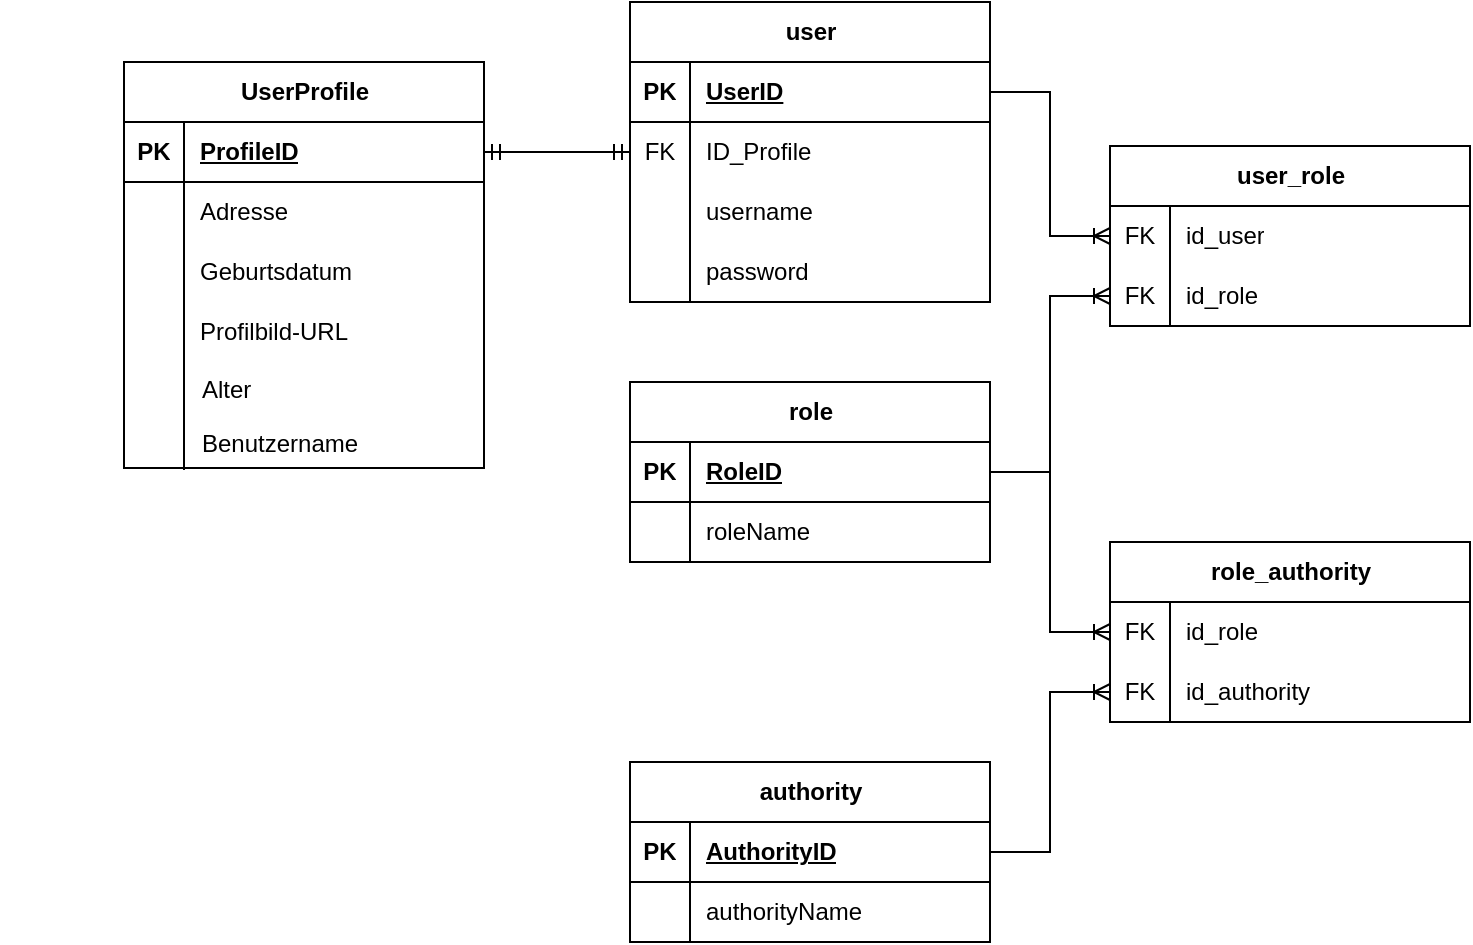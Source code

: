 <mxfile version="21.6.5" type="device">
  <diagram name="Page-1" id="c4acf3e9-155e-7222-9cf6-157b1a14988f">
    <mxGraphModel dx="1421" dy="491" grid="1" gridSize="10" guides="1" tooltips="1" connect="1" arrows="1" fold="1" page="0" pageScale="1" pageWidth="850" pageHeight="1100" background="none" math="0" shadow="0">
      <root>
        <mxCell id="0" />
        <mxCell id="1" parent="0" />
        <mxCell id="7Qswn8oO7oXbd6gMJKXB-27" value="role" style="shape=table;startSize=30;container=1;collapsible=1;childLayout=tableLayout;fixedRows=1;rowLines=0;fontStyle=1;align=center;resizeLast=1;html=1;" parent="1" vertex="1">
          <mxGeometry x="-74" y="470" width="180" height="90" as="geometry">
            <mxRectangle x="-74" y="470" width="60" height="30" as="alternateBounds" />
          </mxGeometry>
        </mxCell>
        <mxCell id="7Qswn8oO7oXbd6gMJKXB-28" value="" style="shape=tableRow;horizontal=0;startSize=0;swimlaneHead=0;swimlaneBody=0;fillColor=none;collapsible=0;dropTarget=0;points=[[0,0.5],[1,0.5]];portConstraint=eastwest;top=0;left=0;right=0;bottom=1;" parent="7Qswn8oO7oXbd6gMJKXB-27" vertex="1">
          <mxGeometry y="30" width="180" height="30" as="geometry" />
        </mxCell>
        <mxCell id="7Qswn8oO7oXbd6gMJKXB-29" value="PK" style="shape=partialRectangle;connectable=0;fillColor=none;top=0;left=0;bottom=0;right=0;fontStyle=1;overflow=hidden;whiteSpace=wrap;html=1;" parent="7Qswn8oO7oXbd6gMJKXB-28" vertex="1">
          <mxGeometry width="30" height="30" as="geometry">
            <mxRectangle width="30" height="30" as="alternateBounds" />
          </mxGeometry>
        </mxCell>
        <mxCell id="7Qswn8oO7oXbd6gMJKXB-30" value="&lt;div&gt;RoleID&lt;/div&gt;" style="shape=partialRectangle;connectable=0;fillColor=none;top=0;left=0;bottom=0;right=0;align=left;spacingLeft=6;fontStyle=5;overflow=hidden;whiteSpace=wrap;html=1;" parent="7Qswn8oO7oXbd6gMJKXB-28" vertex="1">
          <mxGeometry x="30" width="150" height="30" as="geometry">
            <mxRectangle width="150" height="30" as="alternateBounds" />
          </mxGeometry>
        </mxCell>
        <mxCell id="7Qswn8oO7oXbd6gMJKXB-31" value="" style="shape=tableRow;horizontal=0;startSize=0;swimlaneHead=0;swimlaneBody=0;fillColor=none;collapsible=0;dropTarget=0;points=[[0,0.5],[1,0.5]];portConstraint=eastwest;top=0;left=0;right=0;bottom=0;" parent="7Qswn8oO7oXbd6gMJKXB-27" vertex="1">
          <mxGeometry y="60" width="180" height="30" as="geometry" />
        </mxCell>
        <mxCell id="7Qswn8oO7oXbd6gMJKXB-32" value="" style="shape=partialRectangle;connectable=0;fillColor=none;top=0;left=0;bottom=0;right=0;editable=1;overflow=hidden;whiteSpace=wrap;html=1;" parent="7Qswn8oO7oXbd6gMJKXB-31" vertex="1">
          <mxGeometry width="30" height="30" as="geometry">
            <mxRectangle width="30" height="30" as="alternateBounds" />
          </mxGeometry>
        </mxCell>
        <mxCell id="7Qswn8oO7oXbd6gMJKXB-33" value="roleName" style="shape=partialRectangle;connectable=0;fillColor=none;top=0;left=0;bottom=0;right=0;align=left;spacingLeft=6;overflow=hidden;whiteSpace=wrap;html=1;" parent="7Qswn8oO7oXbd6gMJKXB-31" vertex="1">
          <mxGeometry x="30" width="150" height="30" as="geometry">
            <mxRectangle width="150" height="30" as="alternateBounds" />
          </mxGeometry>
        </mxCell>
        <mxCell id="7Qswn8oO7oXbd6gMJKXB-66" value="UserProfile" style="shape=table;startSize=30;container=1;collapsible=1;childLayout=tableLayout;fixedRows=1;rowLines=0;fontStyle=1;align=center;resizeLast=1;html=1;" parent="1" vertex="1">
          <mxGeometry x="-327" y="310" width="180" height="203" as="geometry">
            <mxRectangle x="-327" y="310" width="100" height="30" as="alternateBounds" />
          </mxGeometry>
        </mxCell>
        <mxCell id="7Qswn8oO7oXbd6gMJKXB-67" value="" style="shape=tableRow;horizontal=0;startSize=0;swimlaneHead=0;swimlaneBody=0;fillColor=none;collapsible=0;dropTarget=0;points=[[0,0.5],[1,0.5]];portConstraint=eastwest;top=0;left=0;right=0;bottom=1;" parent="7Qswn8oO7oXbd6gMJKXB-66" vertex="1">
          <mxGeometry y="30" width="180" height="30" as="geometry" />
        </mxCell>
        <mxCell id="7Qswn8oO7oXbd6gMJKXB-68" value="PK" style="shape=partialRectangle;connectable=0;fillColor=none;top=0;left=0;bottom=0;right=0;fontStyle=1;overflow=hidden;whiteSpace=wrap;html=1;" parent="7Qswn8oO7oXbd6gMJKXB-67" vertex="1">
          <mxGeometry width="30" height="30" as="geometry">
            <mxRectangle width="30" height="30" as="alternateBounds" />
          </mxGeometry>
        </mxCell>
        <mxCell id="7Qswn8oO7oXbd6gMJKXB-69" value="ProfileID" style="shape=partialRectangle;connectable=0;fillColor=none;top=0;left=0;bottom=0;right=0;align=left;spacingLeft=6;fontStyle=5;overflow=hidden;whiteSpace=wrap;html=1;" parent="7Qswn8oO7oXbd6gMJKXB-67" vertex="1">
          <mxGeometry x="30" width="150" height="30" as="geometry">
            <mxRectangle width="150" height="30" as="alternateBounds" />
          </mxGeometry>
        </mxCell>
        <mxCell id="7Qswn8oO7oXbd6gMJKXB-70" value="" style="shape=tableRow;horizontal=0;startSize=0;swimlaneHead=0;swimlaneBody=0;fillColor=none;collapsible=0;dropTarget=0;points=[[0,0.5],[1,0.5]];portConstraint=eastwest;top=0;left=0;right=0;bottom=0;" parent="7Qswn8oO7oXbd6gMJKXB-66" vertex="1">
          <mxGeometry y="60" width="180" height="30" as="geometry" />
        </mxCell>
        <mxCell id="7Qswn8oO7oXbd6gMJKXB-71" value="" style="shape=partialRectangle;connectable=0;fillColor=none;top=0;left=0;bottom=0;right=0;editable=1;overflow=hidden;whiteSpace=wrap;html=1;" parent="7Qswn8oO7oXbd6gMJKXB-70" vertex="1">
          <mxGeometry width="30" height="30" as="geometry">
            <mxRectangle width="30" height="30" as="alternateBounds" />
          </mxGeometry>
        </mxCell>
        <mxCell id="7Qswn8oO7oXbd6gMJKXB-72" value="&lt;div&gt;Adresse&lt;/div&gt;" style="shape=partialRectangle;connectable=0;fillColor=none;top=0;left=0;bottom=0;right=0;align=left;spacingLeft=6;overflow=hidden;whiteSpace=wrap;html=1;" parent="7Qswn8oO7oXbd6gMJKXB-70" vertex="1">
          <mxGeometry x="30" width="150" height="30" as="geometry">
            <mxRectangle width="150" height="30" as="alternateBounds" />
          </mxGeometry>
        </mxCell>
        <mxCell id="7Qswn8oO7oXbd6gMJKXB-73" value="" style="shape=tableRow;horizontal=0;startSize=0;swimlaneHead=0;swimlaneBody=0;fillColor=none;collapsible=0;dropTarget=0;points=[[0,0.5],[1,0.5]];portConstraint=eastwest;top=0;left=0;right=0;bottom=0;" parent="7Qswn8oO7oXbd6gMJKXB-66" vertex="1">
          <mxGeometry y="90" width="180" height="30" as="geometry" />
        </mxCell>
        <mxCell id="7Qswn8oO7oXbd6gMJKXB-74" value="" style="shape=partialRectangle;connectable=0;fillColor=none;top=0;left=0;bottom=0;right=0;editable=1;overflow=hidden;whiteSpace=wrap;html=1;" parent="7Qswn8oO7oXbd6gMJKXB-73" vertex="1">
          <mxGeometry width="30" height="30" as="geometry">
            <mxRectangle width="30" height="30" as="alternateBounds" />
          </mxGeometry>
        </mxCell>
        <mxCell id="7Qswn8oO7oXbd6gMJKXB-75" value="Geburtsdatum" style="shape=partialRectangle;connectable=0;fillColor=none;top=0;left=0;bottom=0;right=0;align=left;spacingLeft=6;overflow=hidden;whiteSpace=wrap;html=1;" parent="7Qswn8oO7oXbd6gMJKXB-73" vertex="1">
          <mxGeometry x="30" width="150" height="30" as="geometry">
            <mxRectangle width="150" height="30" as="alternateBounds" />
          </mxGeometry>
        </mxCell>
        <mxCell id="7Qswn8oO7oXbd6gMJKXB-76" value="" style="shape=tableRow;horizontal=0;startSize=0;swimlaneHead=0;swimlaneBody=0;fillColor=none;collapsible=0;dropTarget=0;points=[[0,0.5],[1,0.5]];portConstraint=eastwest;top=0;left=0;right=0;bottom=0;" parent="7Qswn8oO7oXbd6gMJKXB-66" vertex="1">
          <mxGeometry y="120" width="180" height="30" as="geometry" />
        </mxCell>
        <mxCell id="7Qswn8oO7oXbd6gMJKXB-77" value="" style="shape=partialRectangle;connectable=0;fillColor=none;top=0;left=0;bottom=0;right=0;editable=1;overflow=hidden;whiteSpace=wrap;html=1;" parent="7Qswn8oO7oXbd6gMJKXB-76" vertex="1">
          <mxGeometry width="30" height="30" as="geometry">
            <mxRectangle width="30" height="30" as="alternateBounds" />
          </mxGeometry>
        </mxCell>
        <mxCell id="7Qswn8oO7oXbd6gMJKXB-78" value="Profilbild-URL" style="shape=partialRectangle;connectable=0;fillColor=none;top=0;left=0;bottom=0;right=0;align=left;spacingLeft=6;overflow=hidden;whiteSpace=wrap;html=1;" parent="7Qswn8oO7oXbd6gMJKXB-76" vertex="1">
          <mxGeometry x="30" width="150" height="30" as="geometry">
            <mxRectangle width="150" height="30" as="alternateBounds" />
          </mxGeometry>
        </mxCell>
        <mxCell id="7Qswn8oO7oXbd6gMJKXB-79" value="role_authority" style="shape=table;startSize=30;container=1;collapsible=1;childLayout=tableLayout;fixedRows=1;rowLines=0;fontStyle=1;align=center;resizeLast=1;html=1;" parent="1" vertex="1">
          <mxGeometry x="166" y="550" width="180" height="90" as="geometry">
            <mxRectangle x="166" y="550" width="120" height="30" as="alternateBounds" />
          </mxGeometry>
        </mxCell>
        <mxCell id="7Qswn8oO7oXbd6gMJKXB-83" value="" style="shape=tableRow;horizontal=0;startSize=0;swimlaneHead=0;swimlaneBody=0;fillColor=none;collapsible=0;dropTarget=0;points=[[0,0.5],[1,0.5]];portConstraint=eastwest;top=0;left=0;right=0;bottom=0;" parent="7Qswn8oO7oXbd6gMJKXB-79" vertex="1">
          <mxGeometry y="30" width="180" height="30" as="geometry" />
        </mxCell>
        <mxCell id="7Qswn8oO7oXbd6gMJKXB-84" value="&lt;div&gt;FK&lt;/div&gt;" style="shape=partialRectangle;connectable=0;fillColor=none;top=0;left=0;bottom=0;right=0;editable=1;overflow=hidden;whiteSpace=wrap;html=1;" parent="7Qswn8oO7oXbd6gMJKXB-83" vertex="1">
          <mxGeometry width="30" height="30" as="geometry">
            <mxRectangle width="30" height="30" as="alternateBounds" />
          </mxGeometry>
        </mxCell>
        <mxCell id="7Qswn8oO7oXbd6gMJKXB-85" value="id_role" style="shape=partialRectangle;connectable=0;fillColor=none;top=0;left=0;bottom=0;right=0;align=left;spacingLeft=6;overflow=hidden;whiteSpace=wrap;html=1;" parent="7Qswn8oO7oXbd6gMJKXB-83" vertex="1">
          <mxGeometry x="30" width="150" height="30" as="geometry">
            <mxRectangle width="150" height="30" as="alternateBounds" />
          </mxGeometry>
        </mxCell>
        <mxCell id="7Qswn8oO7oXbd6gMJKXB-86" value="" style="shape=tableRow;horizontal=0;startSize=0;swimlaneHead=0;swimlaneBody=0;fillColor=none;collapsible=0;dropTarget=0;points=[[0,0.5],[1,0.5]];portConstraint=eastwest;top=0;left=0;right=0;bottom=0;" parent="7Qswn8oO7oXbd6gMJKXB-79" vertex="1">
          <mxGeometry y="60" width="180" height="30" as="geometry" />
        </mxCell>
        <mxCell id="7Qswn8oO7oXbd6gMJKXB-87" value="FK" style="shape=partialRectangle;connectable=0;fillColor=none;top=0;left=0;bottom=0;right=0;editable=1;overflow=hidden;whiteSpace=wrap;html=1;" parent="7Qswn8oO7oXbd6gMJKXB-86" vertex="1">
          <mxGeometry width="30" height="30" as="geometry">
            <mxRectangle width="30" height="30" as="alternateBounds" />
          </mxGeometry>
        </mxCell>
        <mxCell id="7Qswn8oO7oXbd6gMJKXB-88" value="id_authority" style="shape=partialRectangle;connectable=0;fillColor=none;top=0;left=0;bottom=0;right=0;align=left;spacingLeft=6;overflow=hidden;whiteSpace=wrap;html=1;" parent="7Qswn8oO7oXbd6gMJKXB-86" vertex="1">
          <mxGeometry x="30" width="150" height="30" as="geometry">
            <mxRectangle width="150" height="30" as="alternateBounds" />
          </mxGeometry>
        </mxCell>
        <mxCell id="7Qswn8oO7oXbd6gMJKXB-94" value="" style="edgeStyle=entityRelationEdgeStyle;fontSize=12;html=1;endArrow=ERoneToMany;rounded=0;entryX=0;entryY=0.5;entryDx=0;entryDy=0;" parent="1" source="7Qswn8oO7oXbd6gMJKXB-28" target="7Qswn8oO7oXbd6gMJKXB-83" edge="1">
          <mxGeometry width="100" height="100" relative="1" as="geometry">
            <mxPoint x="106" y="516" as="sourcePoint" />
            <mxPoint x="326.68" y="793.37" as="targetPoint" />
            <Array as="points">
              <mxPoint y="797" />
            </Array>
          </mxGeometry>
        </mxCell>
        <mxCell id="7Qswn8oO7oXbd6gMJKXB-95" value="" style="edgeStyle=entityRelationEdgeStyle;fontSize=12;html=1;endArrow=ERoneToMany;rounded=0;entryX=0;entryY=0.5;entryDx=0;entryDy=0;" parent="1" source="U83gmzrRyfJ5Kk91y9dQ-15" target="7Qswn8oO7oXbd6gMJKXB-86" edge="1">
          <mxGeometry width="100" height="100" relative="1" as="geometry">
            <mxPoint x="130" y="935" as="sourcePoint" />
            <mxPoint x="166" y="831" as="targetPoint" />
          </mxGeometry>
        </mxCell>
        <mxCell id="7Qswn8oO7oXbd6gMJKXB-96" value="user_role" style="shape=table;startSize=30;container=1;collapsible=1;childLayout=tableLayout;fixedRows=1;rowLines=0;fontStyle=1;align=center;resizeLast=1;html=1;" parent="1" vertex="1">
          <mxGeometry x="166" y="352" width="180" height="90" as="geometry">
            <mxRectangle x="166" y="352" width="90" height="30" as="alternateBounds" />
          </mxGeometry>
        </mxCell>
        <mxCell id="7Qswn8oO7oXbd6gMJKXB-97" value="" style="shape=tableRow;horizontal=0;startSize=0;swimlaneHead=0;swimlaneBody=0;fillColor=none;collapsible=0;dropTarget=0;points=[[0,0.5],[1,0.5]];portConstraint=eastwest;top=0;left=0;right=0;bottom=0;" parent="7Qswn8oO7oXbd6gMJKXB-96" vertex="1">
          <mxGeometry y="30" width="180" height="30" as="geometry" />
        </mxCell>
        <mxCell id="7Qswn8oO7oXbd6gMJKXB-98" value="&lt;div&gt;FK&lt;/div&gt;" style="shape=partialRectangle;connectable=0;fillColor=none;top=0;left=0;bottom=0;right=0;editable=1;overflow=hidden;whiteSpace=wrap;html=1;" parent="7Qswn8oO7oXbd6gMJKXB-97" vertex="1">
          <mxGeometry width="30" height="30" as="geometry">
            <mxRectangle width="30" height="30" as="alternateBounds" />
          </mxGeometry>
        </mxCell>
        <mxCell id="7Qswn8oO7oXbd6gMJKXB-99" value="id_user" style="shape=partialRectangle;connectable=0;fillColor=none;top=0;left=0;bottom=0;right=0;align=left;spacingLeft=6;overflow=hidden;whiteSpace=wrap;html=1;" parent="7Qswn8oO7oXbd6gMJKXB-97" vertex="1">
          <mxGeometry x="30" width="150" height="30" as="geometry">
            <mxRectangle width="150" height="30" as="alternateBounds" />
          </mxGeometry>
        </mxCell>
        <mxCell id="7Qswn8oO7oXbd6gMJKXB-100" value="" style="shape=tableRow;horizontal=0;startSize=0;swimlaneHead=0;swimlaneBody=0;fillColor=none;collapsible=0;dropTarget=0;points=[[0,0.5],[1,0.5]];portConstraint=eastwest;top=0;left=0;right=0;bottom=0;" parent="7Qswn8oO7oXbd6gMJKXB-96" vertex="1">
          <mxGeometry y="60" width="180" height="30" as="geometry" />
        </mxCell>
        <mxCell id="7Qswn8oO7oXbd6gMJKXB-101" value="FK" style="shape=partialRectangle;connectable=0;fillColor=none;top=0;left=0;bottom=0;right=0;editable=1;overflow=hidden;whiteSpace=wrap;html=1;" parent="7Qswn8oO7oXbd6gMJKXB-100" vertex="1">
          <mxGeometry width="30" height="30" as="geometry">
            <mxRectangle width="30" height="30" as="alternateBounds" />
          </mxGeometry>
        </mxCell>
        <mxCell id="7Qswn8oO7oXbd6gMJKXB-102" value="id_role" style="shape=partialRectangle;connectable=0;fillColor=none;top=0;left=0;bottom=0;right=0;align=left;spacingLeft=6;overflow=hidden;whiteSpace=wrap;html=1;" parent="7Qswn8oO7oXbd6gMJKXB-100" vertex="1">
          <mxGeometry x="30" width="150" height="30" as="geometry">
            <mxRectangle width="150" height="30" as="alternateBounds" />
          </mxGeometry>
        </mxCell>
        <mxCell id="7Qswn8oO7oXbd6gMJKXB-103" value="" style="edgeStyle=entityRelationEdgeStyle;fontSize=12;html=1;endArrow=ERoneToMany;rounded=0;entryX=0;entryY=0.5;entryDx=0;entryDy=0;" parent="1" source="7Qswn8oO7oXbd6gMJKXB-28" target="7Qswn8oO7oXbd6gMJKXB-100" edge="1">
          <mxGeometry width="100" height="100" relative="1" as="geometry">
            <mxPoint x="106" y="516" as="sourcePoint" />
            <mxPoint x="325" y="540" as="targetPoint" />
          </mxGeometry>
        </mxCell>
        <mxCell id="7Qswn8oO7oXbd6gMJKXB-104" value="" style="edgeStyle=entityRelationEdgeStyle;fontSize=12;html=1;endArrow=ERoneToMany;rounded=0;entryX=0;entryY=0.5;entryDx=0;entryDy=0;" parent="1" source="U83gmzrRyfJ5Kk91y9dQ-2" target="7Qswn8oO7oXbd6gMJKXB-97" edge="1">
          <mxGeometry width="100" height="100" relative="1" as="geometry">
            <mxPoint x="106" y="326" as="sourcePoint" />
            <mxPoint x="325" y="540" as="targetPoint" />
          </mxGeometry>
        </mxCell>
        <mxCell id="7Qswn8oO7oXbd6gMJKXB-106" value="" style="edgeStyle=entityRelationEdgeStyle;fontSize=12;html=1;endArrow=ERmandOne;startArrow=ERmandOne;rounded=0;exitX=1;exitY=0.5;exitDx=0;exitDy=0;" parent="1" source="7Qswn8oO7oXbd6gMJKXB-67" target="U83gmzrRyfJ5Kk91y9dQ-5" edge="1">
          <mxGeometry width="100" height="100" relative="1" as="geometry">
            <mxPoint x="-70" y="535" as="sourcePoint" />
            <mxPoint x="-74" y="356" as="targetPoint" />
          </mxGeometry>
        </mxCell>
        <mxCell id="7Qswn8oO7oXbd6gMJKXB-115" value="" style="shape=tableRow;horizontal=0;startSize=0;swimlaneHead=0;swimlaneBody=0;fillColor=none;collapsible=0;dropTarget=0;points=[[0,0.5],[1,0.5]];portConstraint=eastwest;top=0;left=0;right=0;bottom=0;" parent="1" vertex="1">
          <mxGeometry x="-388" y="459" width="180" height="30" as="geometry" />
        </mxCell>
        <mxCell id="7Qswn8oO7oXbd6gMJKXB-116" value="" style="shape=partialRectangle;connectable=0;fillColor=none;top=0;left=0;bottom=0;right=0;editable=1;overflow=hidden;whiteSpace=wrap;html=1;" parent="7Qswn8oO7oXbd6gMJKXB-115" vertex="1">
          <mxGeometry width="30" height="30" as="geometry">
            <mxRectangle width="30" height="30" as="alternateBounds" />
          </mxGeometry>
        </mxCell>
        <mxCell id="7Qswn8oO7oXbd6gMJKXB-117" value="Alter" style="shape=partialRectangle;connectable=0;fillColor=none;top=0;left=0;bottom=0;right=0;align=left;spacingLeft=6;overflow=hidden;whiteSpace=wrap;html=1;" parent="7Qswn8oO7oXbd6gMJKXB-115" vertex="1">
          <mxGeometry x="92" width="150" height="30" as="geometry">
            <mxRectangle width="150" height="30" as="alternateBounds" />
          </mxGeometry>
        </mxCell>
        <mxCell id="7Qswn8oO7oXbd6gMJKXB-118" value="" style="shape=tableRow;horizontal=0;startSize=0;swimlaneHead=0;swimlaneBody=0;fillColor=none;collapsible=0;dropTarget=0;points=[[0,0.5],[1,0.5]];portConstraint=eastwest;top=0;left=0;right=0;bottom=0;" parent="1" vertex="1">
          <mxGeometry x="-388" y="486" width="180" height="30" as="geometry" />
        </mxCell>
        <mxCell id="7Qswn8oO7oXbd6gMJKXB-119" value="" style="shape=partialRectangle;connectable=0;fillColor=none;top=0;left=0;bottom=0;right=0;editable=1;overflow=hidden;whiteSpace=wrap;html=1;" parent="7Qswn8oO7oXbd6gMJKXB-118" vertex="1">
          <mxGeometry width="30" height="30" as="geometry">
            <mxRectangle width="30" height="30" as="alternateBounds" />
          </mxGeometry>
        </mxCell>
        <mxCell id="7Qswn8oO7oXbd6gMJKXB-120" value="Benutzername" style="shape=partialRectangle;connectable=0;fillColor=none;top=0;left=0;bottom=0;right=0;align=left;spacingLeft=6;overflow=hidden;whiteSpace=wrap;html=1;" parent="7Qswn8oO7oXbd6gMJKXB-118" vertex="1">
          <mxGeometry x="92" width="150" height="30" as="geometry">
            <mxRectangle width="150" height="30" as="alternateBounds" />
          </mxGeometry>
        </mxCell>
        <mxCell id="7Qswn8oO7oXbd6gMJKXB-121" value="" style="line;strokeWidth=1;rotatable=0;dashed=0;labelPosition=right;align=left;verticalAlign=middle;spacingTop=0;spacingLeft=6;points=[];portConstraint=eastwest;direction=south;" parent="1" vertex="1">
          <mxGeometry x="-302" y="442" width="10" height="72" as="geometry" />
        </mxCell>
        <mxCell id="U83gmzrRyfJ5Kk91y9dQ-1" value="user" style="shape=table;startSize=30;container=1;collapsible=1;childLayout=tableLayout;fixedRows=1;rowLines=0;fontStyle=1;align=center;resizeLast=1;html=1;" vertex="1" parent="1">
          <mxGeometry x="-74" y="280" width="180" height="150" as="geometry">
            <mxRectangle x="-74" y="280" width="70" height="30" as="alternateBounds" />
          </mxGeometry>
        </mxCell>
        <mxCell id="U83gmzrRyfJ5Kk91y9dQ-2" value="" style="shape=tableRow;horizontal=0;startSize=0;swimlaneHead=0;swimlaneBody=0;fillColor=none;collapsible=0;dropTarget=0;points=[[0,0.5],[1,0.5]];portConstraint=eastwest;top=0;left=0;right=0;bottom=1;" vertex="1" parent="U83gmzrRyfJ5Kk91y9dQ-1">
          <mxGeometry y="30" width="180" height="30" as="geometry" />
        </mxCell>
        <mxCell id="U83gmzrRyfJ5Kk91y9dQ-3" value="PK" style="shape=partialRectangle;connectable=0;fillColor=none;top=0;left=0;bottom=0;right=0;fontStyle=1;overflow=hidden;whiteSpace=wrap;html=1;" vertex="1" parent="U83gmzrRyfJ5Kk91y9dQ-2">
          <mxGeometry width="30" height="30" as="geometry">
            <mxRectangle width="30" height="30" as="alternateBounds" />
          </mxGeometry>
        </mxCell>
        <mxCell id="U83gmzrRyfJ5Kk91y9dQ-4" value="UserID" style="shape=partialRectangle;connectable=0;fillColor=none;top=0;left=0;bottom=0;right=0;align=left;spacingLeft=6;fontStyle=5;overflow=hidden;whiteSpace=wrap;html=1;" vertex="1" parent="U83gmzrRyfJ5Kk91y9dQ-2">
          <mxGeometry x="30" width="150" height="30" as="geometry">
            <mxRectangle width="150" height="30" as="alternateBounds" />
          </mxGeometry>
        </mxCell>
        <mxCell id="U83gmzrRyfJ5Kk91y9dQ-5" value="" style="shape=tableRow;horizontal=0;startSize=0;swimlaneHead=0;swimlaneBody=0;fillColor=none;collapsible=0;dropTarget=0;points=[[0,0.5],[1,0.5]];portConstraint=eastwest;top=0;left=0;right=0;bottom=0;" vertex="1" parent="U83gmzrRyfJ5Kk91y9dQ-1">
          <mxGeometry y="60" width="180" height="30" as="geometry" />
        </mxCell>
        <mxCell id="U83gmzrRyfJ5Kk91y9dQ-6" value="FK" style="shape=partialRectangle;connectable=0;fillColor=none;top=0;left=0;bottom=0;right=0;editable=1;overflow=hidden;whiteSpace=wrap;html=1;" vertex="1" parent="U83gmzrRyfJ5Kk91y9dQ-5">
          <mxGeometry width="30" height="30" as="geometry">
            <mxRectangle width="30" height="30" as="alternateBounds" />
          </mxGeometry>
        </mxCell>
        <mxCell id="U83gmzrRyfJ5Kk91y9dQ-7" value="&lt;div&gt;ID_Profile&lt;/div&gt;" style="shape=partialRectangle;connectable=0;fillColor=none;top=0;left=0;bottom=0;right=0;align=left;spacingLeft=6;overflow=hidden;whiteSpace=wrap;html=1;" vertex="1" parent="U83gmzrRyfJ5Kk91y9dQ-5">
          <mxGeometry x="30" width="150" height="30" as="geometry">
            <mxRectangle width="150" height="30" as="alternateBounds" />
          </mxGeometry>
        </mxCell>
        <mxCell id="U83gmzrRyfJ5Kk91y9dQ-8" value="" style="shape=tableRow;horizontal=0;startSize=0;swimlaneHead=0;swimlaneBody=0;fillColor=none;collapsible=0;dropTarget=0;points=[[0,0.5],[1,0.5]];portConstraint=eastwest;top=0;left=0;right=0;bottom=0;" vertex="1" parent="U83gmzrRyfJ5Kk91y9dQ-1">
          <mxGeometry y="90" width="180" height="30" as="geometry" />
        </mxCell>
        <mxCell id="U83gmzrRyfJ5Kk91y9dQ-9" value="" style="shape=partialRectangle;connectable=0;fillColor=none;top=0;left=0;bottom=0;right=0;editable=1;overflow=hidden;whiteSpace=wrap;html=1;" vertex="1" parent="U83gmzrRyfJ5Kk91y9dQ-8">
          <mxGeometry width="30" height="30" as="geometry">
            <mxRectangle width="30" height="30" as="alternateBounds" />
          </mxGeometry>
        </mxCell>
        <mxCell id="U83gmzrRyfJ5Kk91y9dQ-10" value="username" style="shape=partialRectangle;connectable=0;fillColor=none;top=0;left=0;bottom=0;right=0;align=left;spacingLeft=6;overflow=hidden;whiteSpace=wrap;html=1;" vertex="1" parent="U83gmzrRyfJ5Kk91y9dQ-8">
          <mxGeometry x="30" width="150" height="30" as="geometry">
            <mxRectangle width="150" height="30" as="alternateBounds" />
          </mxGeometry>
        </mxCell>
        <mxCell id="U83gmzrRyfJ5Kk91y9dQ-11" value="" style="shape=tableRow;horizontal=0;startSize=0;swimlaneHead=0;swimlaneBody=0;fillColor=none;collapsible=0;dropTarget=0;points=[[0,0.5],[1,0.5]];portConstraint=eastwest;top=0;left=0;right=0;bottom=0;" vertex="1" parent="U83gmzrRyfJ5Kk91y9dQ-1">
          <mxGeometry y="120" width="180" height="30" as="geometry" />
        </mxCell>
        <mxCell id="U83gmzrRyfJ5Kk91y9dQ-12" value="" style="shape=partialRectangle;connectable=0;fillColor=none;top=0;left=0;bottom=0;right=0;editable=1;overflow=hidden;whiteSpace=wrap;html=1;" vertex="1" parent="U83gmzrRyfJ5Kk91y9dQ-11">
          <mxGeometry width="30" height="30" as="geometry">
            <mxRectangle width="30" height="30" as="alternateBounds" />
          </mxGeometry>
        </mxCell>
        <mxCell id="U83gmzrRyfJ5Kk91y9dQ-13" value="password" style="shape=partialRectangle;connectable=0;fillColor=none;top=0;left=0;bottom=0;right=0;align=left;spacingLeft=6;overflow=hidden;whiteSpace=wrap;html=1;" vertex="1" parent="U83gmzrRyfJ5Kk91y9dQ-11">
          <mxGeometry x="30" width="150" height="30" as="geometry">
            <mxRectangle width="150" height="30" as="alternateBounds" />
          </mxGeometry>
        </mxCell>
        <mxCell id="U83gmzrRyfJ5Kk91y9dQ-14" value="authority" style="shape=table;startSize=30;container=1;collapsible=1;childLayout=tableLayout;fixedRows=1;rowLines=0;fontStyle=1;align=center;resizeLast=1;html=1;" vertex="1" parent="1">
          <mxGeometry x="-74" y="660" width="180" height="90" as="geometry">
            <mxRectangle x="-74" y="660" width="90" height="30" as="alternateBounds" />
          </mxGeometry>
        </mxCell>
        <mxCell id="U83gmzrRyfJ5Kk91y9dQ-15" value="" style="shape=tableRow;horizontal=0;startSize=0;swimlaneHead=0;swimlaneBody=0;fillColor=none;collapsible=0;dropTarget=0;points=[[0,0.5],[1,0.5]];portConstraint=eastwest;top=0;left=0;right=0;bottom=1;" vertex="1" parent="U83gmzrRyfJ5Kk91y9dQ-14">
          <mxGeometry y="30" width="180" height="30" as="geometry" />
        </mxCell>
        <mxCell id="U83gmzrRyfJ5Kk91y9dQ-16" value="PK" style="shape=partialRectangle;connectable=0;fillColor=none;top=0;left=0;bottom=0;right=0;fontStyle=1;overflow=hidden;whiteSpace=wrap;html=1;" vertex="1" parent="U83gmzrRyfJ5Kk91y9dQ-15">
          <mxGeometry width="30" height="30" as="geometry">
            <mxRectangle width="30" height="30" as="alternateBounds" />
          </mxGeometry>
        </mxCell>
        <mxCell id="U83gmzrRyfJ5Kk91y9dQ-17" value="&lt;div&gt;AuthorityID&lt;/div&gt;" style="shape=partialRectangle;connectable=0;fillColor=none;top=0;left=0;bottom=0;right=0;align=left;spacingLeft=6;fontStyle=5;overflow=hidden;whiteSpace=wrap;html=1;" vertex="1" parent="U83gmzrRyfJ5Kk91y9dQ-15">
          <mxGeometry x="30" width="150" height="30" as="geometry">
            <mxRectangle width="150" height="30" as="alternateBounds" />
          </mxGeometry>
        </mxCell>
        <mxCell id="U83gmzrRyfJ5Kk91y9dQ-18" value="" style="shape=tableRow;horizontal=0;startSize=0;swimlaneHead=0;swimlaneBody=0;fillColor=none;collapsible=0;dropTarget=0;points=[[0,0.5],[1,0.5]];portConstraint=eastwest;top=0;left=0;right=0;bottom=0;" vertex="1" parent="U83gmzrRyfJ5Kk91y9dQ-14">
          <mxGeometry y="60" width="180" height="30" as="geometry" />
        </mxCell>
        <mxCell id="U83gmzrRyfJ5Kk91y9dQ-19" value="" style="shape=partialRectangle;connectable=0;fillColor=none;top=0;left=0;bottom=0;right=0;editable=1;overflow=hidden;whiteSpace=wrap;html=1;" vertex="1" parent="U83gmzrRyfJ5Kk91y9dQ-18">
          <mxGeometry width="30" height="30" as="geometry">
            <mxRectangle width="30" height="30" as="alternateBounds" />
          </mxGeometry>
        </mxCell>
        <mxCell id="U83gmzrRyfJ5Kk91y9dQ-20" value="authorityName" style="shape=partialRectangle;connectable=0;fillColor=none;top=0;left=0;bottom=0;right=0;align=left;spacingLeft=6;overflow=hidden;whiteSpace=wrap;html=1;" vertex="1" parent="U83gmzrRyfJ5Kk91y9dQ-18">
          <mxGeometry x="30" width="150" height="30" as="geometry">
            <mxRectangle width="150" height="30" as="alternateBounds" />
          </mxGeometry>
        </mxCell>
      </root>
    </mxGraphModel>
  </diagram>
</mxfile>
